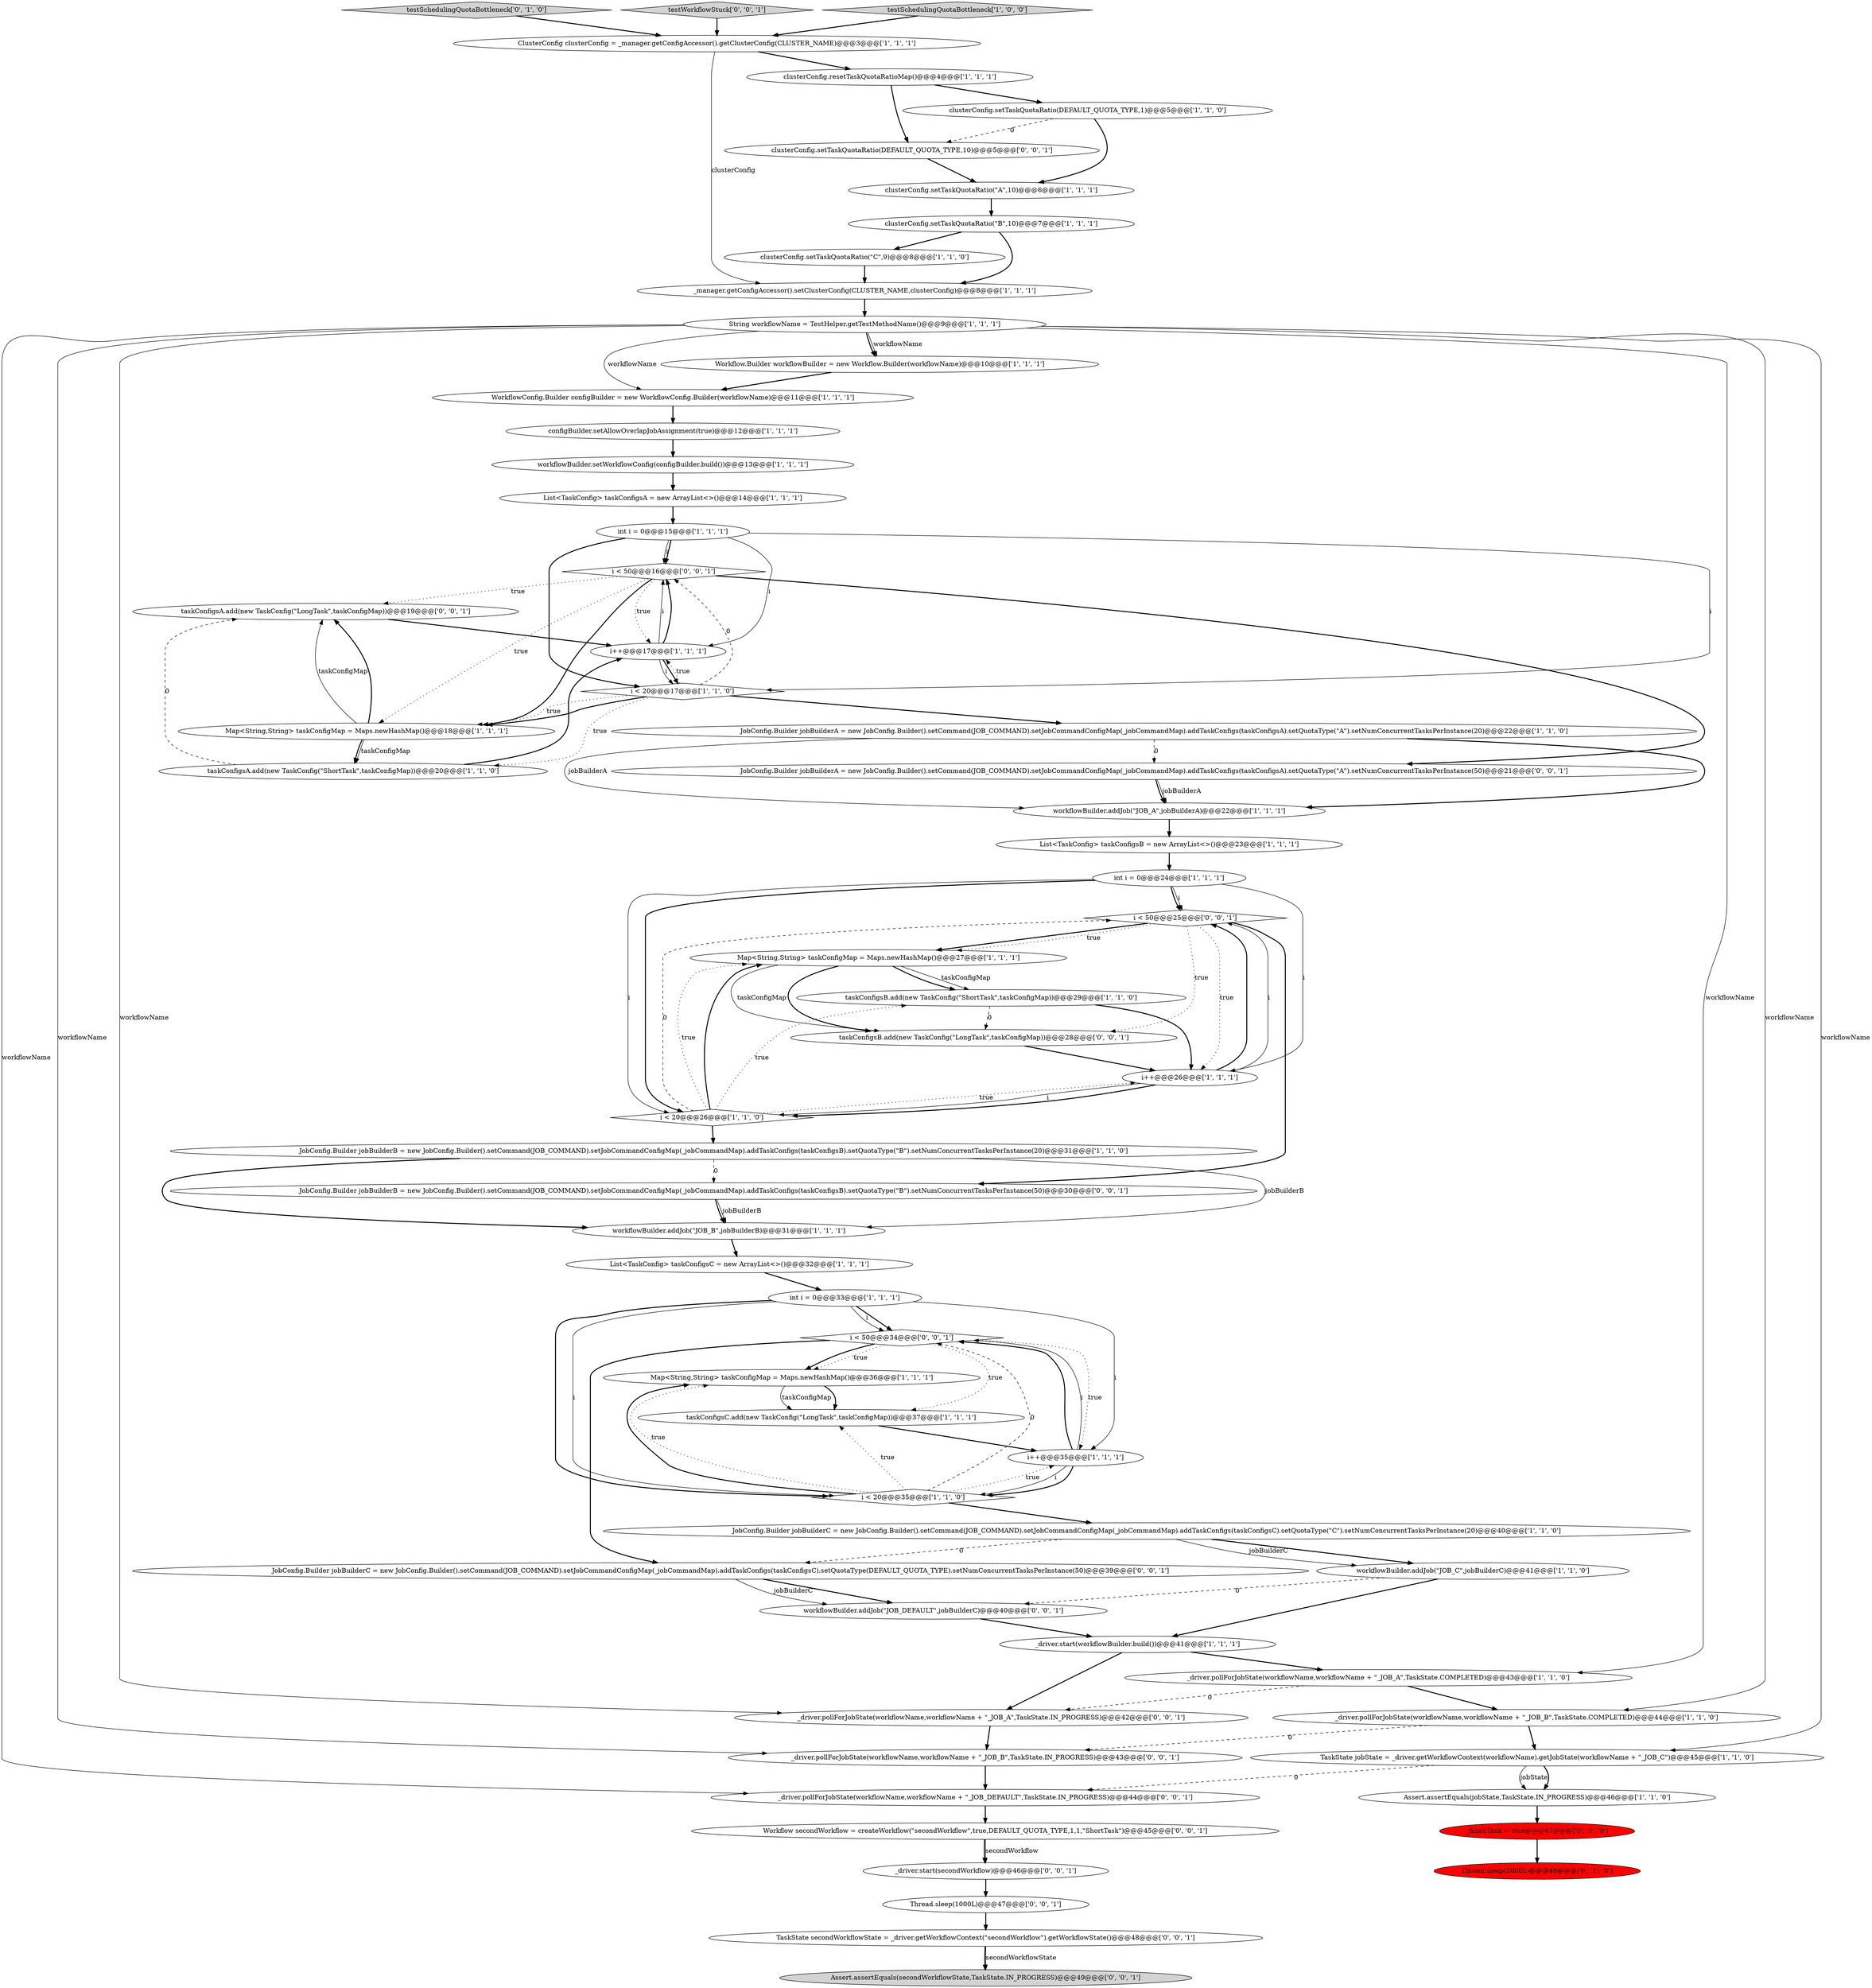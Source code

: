 digraph {
52 [style = filled, label = "_driver.pollForJobState(workflowName,workflowName + \"_JOB_DEFAULT\",TaskState.IN_PROGRESS)@@@44@@@['0', '0', '1']", fillcolor = white, shape = ellipse image = "AAA0AAABBB3BBB"];
62 [style = filled, label = "JobConfig.Builder jobBuilderC = new JobConfig.Builder().setCommand(JOB_COMMAND).setJobCommandConfigMap(_jobCommandMap).addTaskConfigs(taskConfigsC).setQuotaType(DEFAULT_QUOTA_TYPE).setNumConcurrentTasksPerInstance(50)@@@39@@@['0', '0', '1']", fillcolor = white, shape = ellipse image = "AAA0AAABBB3BBB"];
63 [style = filled, label = "i < 50@@@34@@@['0', '0', '1']", fillcolor = white, shape = diamond image = "AAA0AAABBB3BBB"];
42 [style = filled, label = "testSchedulingQuotaBottleneck['0', '1', '0']", fillcolor = lightgray, shape = diamond image = "AAA0AAABBB2BBB"];
15 [style = filled, label = "_manager.getConfigAccessor().setClusterConfig(CLUSTER_NAME,clusterConfig)@@@8@@@['1', '1', '1']", fillcolor = white, shape = ellipse image = "AAA0AAABBB1BBB"];
14 [style = filled, label = "TaskState jobState = _driver.getWorkflowContext(workflowName).getJobState(workflowName + \"_JOB_C\")@@@45@@@['1', '1', '0']", fillcolor = white, shape = ellipse image = "AAA0AAABBB1BBB"];
53 [style = filled, label = "_driver.start(secondWorkflow)@@@46@@@['0', '0', '1']", fillcolor = white, shape = ellipse image = "AAA0AAABBB3BBB"];
50 [style = filled, label = "i < 50@@@25@@@['0', '0', '1']", fillcolor = white, shape = diamond image = "AAA0AAABBB3BBB"];
54 [style = filled, label = "taskConfigsA.add(new TaskConfig(\"LongTask\",taskConfigMap))@@@19@@@['0', '0', '1']", fillcolor = white, shape = ellipse image = "AAA0AAABBB3BBB"];
48 [style = filled, label = "clusterConfig.setTaskQuotaRatio(DEFAULT_QUOTA_TYPE,10)@@@5@@@['0', '0', '1']", fillcolor = white, shape = ellipse image = "AAA0AAABBB3BBB"];
46 [style = filled, label = "testWorkflowStuck['0', '0', '1']", fillcolor = lightgray, shape = diamond image = "AAA0AAABBB3BBB"];
45 [style = filled, label = "workflowBuilder.addJob(\"JOB_DEFAULT\",jobBuilderC)@@@40@@@['0', '0', '1']", fillcolor = white, shape = ellipse image = "AAA0AAABBB3BBB"];
17 [style = filled, label = "JobConfig.Builder jobBuilderC = new JobConfig.Builder().setCommand(JOB_COMMAND).setJobCommandConfigMap(_jobCommandMap).addTaskConfigs(taskConfigsC).setQuotaType(\"C\").setNumConcurrentTasksPerInstance(20)@@@40@@@['1', '1', '0']", fillcolor = white, shape = ellipse image = "AAA0AAABBB1BBB"];
41 [style = filled, label = "testSchedulingQuotaBottleneck['1', '0', '0']", fillcolor = lightgray, shape = diamond image = "AAA0AAABBB1BBB"];
35 [style = filled, label = "i < 20@@@35@@@['1', '1', '0']", fillcolor = white, shape = diamond image = "AAA0AAABBB1BBB"];
44 [style = filled, label = "Thread.sleep(2000L)@@@48@@@['0', '1', '0']", fillcolor = red, shape = ellipse image = "AAA1AAABBB2BBB"];
43 [style = filled, label = "_finishTask = true@@@47@@@['0', '1', '0']", fillcolor = red, shape = ellipse image = "AAA1AAABBB2BBB"];
58 [style = filled, label = "Thread.sleep(1000L)@@@47@@@['0', '0', '1']", fillcolor = white, shape = ellipse image = "AAA0AAABBB3BBB"];
40 [style = filled, label = "JobConfig.Builder jobBuilderB = new JobConfig.Builder().setCommand(JOB_COMMAND).setJobCommandConfigMap(_jobCommandMap).addTaskConfigs(taskConfigsB).setQuotaType(\"B\").setNumConcurrentTasksPerInstance(20)@@@31@@@['1', '1', '0']", fillcolor = white, shape = ellipse image = "AAA0AAABBB1BBB"];
59 [style = filled, label = "i < 50@@@16@@@['0', '0', '1']", fillcolor = white, shape = diamond image = "AAA0AAABBB3BBB"];
47 [style = filled, label = "_driver.pollForJobState(workflowName,workflowName + \"_JOB_A\",TaskState.IN_PROGRESS)@@@42@@@['0', '0', '1']", fillcolor = white, shape = ellipse image = "AAA0AAABBB3BBB"];
29 [style = filled, label = "String workflowName = TestHelper.getTestMethodName()@@@9@@@['1', '1', '1']", fillcolor = white, shape = ellipse image = "AAA0AAABBB1BBB"];
7 [style = filled, label = "clusterConfig.setTaskQuotaRatio(\"B\",10)@@@7@@@['1', '1', '1']", fillcolor = white, shape = ellipse image = "AAA0AAABBB1BBB"];
10 [style = filled, label = "Workflow.Builder workflowBuilder = new Workflow.Builder(workflowName)@@@10@@@['1', '1', '1']", fillcolor = white, shape = ellipse image = "AAA0AAABBB1BBB"];
27 [style = filled, label = "workflowBuilder.addJob(\"JOB_B\",jobBuilderB)@@@31@@@['1', '1', '1']", fillcolor = white, shape = ellipse image = "AAA0AAABBB1BBB"];
24 [style = filled, label = "workflowBuilder.addJob(\"JOB_A\",jobBuilderA)@@@22@@@['1', '1', '1']", fillcolor = white, shape = ellipse image = "AAA0AAABBB1BBB"];
36 [style = filled, label = "workflowBuilder.addJob(\"JOB_C\",jobBuilderC)@@@41@@@['1', '1', '0']", fillcolor = white, shape = ellipse image = "AAA0AAABBB1BBB"];
51 [style = filled, label = "Workflow secondWorkflow = createWorkflow(\"secondWorkflow\",true,DEFAULT_QUOTA_TYPE,1,1,\"ShortTask\")@@@45@@@['0', '0', '1']", fillcolor = white, shape = ellipse image = "AAA0AAABBB3BBB"];
28 [style = filled, label = "clusterConfig.setTaskQuotaRatio(DEFAULT_QUOTA_TYPE,1)@@@5@@@['1', '1', '0']", fillcolor = white, shape = ellipse image = "AAA0AAABBB1BBB"];
31 [style = filled, label = "_driver.start(workflowBuilder.build())@@@41@@@['1', '1', '1']", fillcolor = white, shape = ellipse image = "AAA0AAABBB1BBB"];
39 [style = filled, label = "taskConfigsA.add(new TaskConfig(\"ShortTask\",taskConfigMap))@@@20@@@['1', '1', '0']", fillcolor = white, shape = ellipse image = "AAA0AAABBB1BBB"];
25 [style = filled, label = "Map<String,String> taskConfigMap = Maps.newHashMap()@@@18@@@['1', '1', '1']", fillcolor = white, shape = ellipse image = "AAA0AAABBB1BBB"];
5 [style = filled, label = "i < 20@@@26@@@['1', '1', '0']", fillcolor = white, shape = diamond image = "AAA0AAABBB1BBB"];
56 [style = filled, label = "JobConfig.Builder jobBuilderB = new JobConfig.Builder().setCommand(JOB_COMMAND).setJobCommandConfigMap(_jobCommandMap).addTaskConfigs(taskConfigsB).setQuotaType(\"B\").setNumConcurrentTasksPerInstance(50)@@@30@@@['0', '0', '1']", fillcolor = white, shape = ellipse image = "AAA0AAABBB3BBB"];
4 [style = filled, label = "Map<String,String> taskConfigMap = Maps.newHashMap()@@@27@@@['1', '1', '1']", fillcolor = white, shape = ellipse image = "AAA0AAABBB1BBB"];
18 [style = filled, label = "JobConfig.Builder jobBuilderA = new JobConfig.Builder().setCommand(JOB_COMMAND).setJobCommandConfigMap(_jobCommandMap).addTaskConfigs(taskConfigsA).setQuotaType(\"A\").setNumConcurrentTasksPerInstance(20)@@@22@@@['1', '1', '0']", fillcolor = white, shape = ellipse image = "AAA0AAABBB1BBB"];
3 [style = filled, label = "clusterConfig.resetTaskQuotaRatioMap()@@@4@@@['1', '1', '1']", fillcolor = white, shape = ellipse image = "AAA0AAABBB1BBB"];
55 [style = filled, label = "JobConfig.Builder jobBuilderA = new JobConfig.Builder().setCommand(JOB_COMMAND).setJobCommandConfigMap(_jobCommandMap).addTaskConfigs(taskConfigsA).setQuotaType(\"A\").setNumConcurrentTasksPerInstance(50)@@@21@@@['0', '0', '1']", fillcolor = white, shape = ellipse image = "AAA0AAABBB3BBB"];
61 [style = filled, label = "_driver.pollForJobState(workflowName,workflowName + \"_JOB_B\",TaskState.IN_PROGRESS)@@@43@@@['0', '0', '1']", fillcolor = white, shape = ellipse image = "AAA0AAABBB3BBB"];
22 [style = filled, label = "_driver.pollForJobState(workflowName,workflowName + \"_JOB_B\",TaskState.COMPLETED)@@@44@@@['1', '1', '0']", fillcolor = white, shape = ellipse image = "AAA0AAABBB1BBB"];
26 [style = filled, label = "taskConfigsB.add(new TaskConfig(\"ShortTask\",taskConfigMap))@@@29@@@['1', '1', '0']", fillcolor = white, shape = ellipse image = "AAA0AAABBB1BBB"];
32 [style = filled, label = "Assert.assertEquals(jobState,TaskState.IN_PROGRESS)@@@46@@@['1', '1', '0']", fillcolor = white, shape = ellipse image = "AAA0AAABBB1BBB"];
1 [style = filled, label = "int i = 0@@@15@@@['1', '1', '1']", fillcolor = white, shape = ellipse image = "AAA0AAABBB1BBB"];
30 [style = filled, label = "Map<String,String> taskConfigMap = Maps.newHashMap()@@@36@@@['1', '1', '1']", fillcolor = white, shape = ellipse image = "AAA0AAABBB1BBB"];
60 [style = filled, label = "TaskState secondWorkflowState = _driver.getWorkflowContext(\"secondWorkflow\").getWorkflowState()@@@48@@@['0', '0', '1']", fillcolor = white, shape = ellipse image = "AAA0AAABBB3BBB"];
6 [style = filled, label = "List<TaskConfig> taskConfigsB = new ArrayList<>()@@@23@@@['1', '1', '1']", fillcolor = white, shape = ellipse image = "AAA0AAABBB1BBB"];
38 [style = filled, label = "List<TaskConfig> taskConfigsC = new ArrayList<>()@@@32@@@['1', '1', '1']", fillcolor = white, shape = ellipse image = "AAA0AAABBB1BBB"];
8 [style = filled, label = "int i = 0@@@33@@@['1', '1', '1']", fillcolor = white, shape = ellipse image = "AAA0AAABBB1BBB"];
16 [style = filled, label = "workflowBuilder.setWorkflowConfig(configBuilder.build())@@@13@@@['1', '1', '1']", fillcolor = white, shape = ellipse image = "AAA0AAABBB1BBB"];
33 [style = filled, label = "i++@@@26@@@['1', '1', '1']", fillcolor = white, shape = ellipse image = "AAA0AAABBB1BBB"];
49 [style = filled, label = "taskConfigsB.add(new TaskConfig(\"LongTask\",taskConfigMap))@@@28@@@['0', '0', '1']", fillcolor = white, shape = ellipse image = "AAA0AAABBB3BBB"];
20 [style = filled, label = "ClusterConfig clusterConfig = _manager.getConfigAccessor().getClusterConfig(CLUSTER_NAME)@@@3@@@['1', '1', '1']", fillcolor = white, shape = ellipse image = "AAA0AAABBB1BBB"];
11 [style = filled, label = "WorkflowConfig.Builder configBuilder = new WorkflowConfig.Builder(workflowName)@@@11@@@['1', '1', '1']", fillcolor = white, shape = ellipse image = "AAA0AAABBB1BBB"];
2 [style = filled, label = "i++@@@35@@@['1', '1', '1']", fillcolor = white, shape = ellipse image = "AAA0AAABBB1BBB"];
12 [style = filled, label = "taskConfigsC.add(new TaskConfig(\"LongTask\",taskConfigMap))@@@37@@@['1', '1', '1']", fillcolor = white, shape = ellipse image = "AAA0AAABBB1BBB"];
21 [style = filled, label = "i < 20@@@17@@@['1', '1', '0']", fillcolor = white, shape = diamond image = "AAA0AAABBB1BBB"];
0 [style = filled, label = "clusterConfig.setTaskQuotaRatio(\"A\",10)@@@6@@@['1', '1', '1']", fillcolor = white, shape = ellipse image = "AAA0AAABBB1BBB"];
13 [style = filled, label = "_driver.pollForJobState(workflowName,workflowName + \"_JOB_A\",TaskState.COMPLETED)@@@43@@@['1', '1', '0']", fillcolor = white, shape = ellipse image = "AAA0AAABBB1BBB"];
57 [style = filled, label = "Assert.assertEquals(secondWorkflowState,TaskState.IN_PROGRESS)@@@49@@@['0', '0', '1']", fillcolor = lightgray, shape = ellipse image = "AAA0AAABBB3BBB"];
34 [style = filled, label = "configBuilder.setAllowOverlapJobAssignment(true)@@@12@@@['1', '1', '1']", fillcolor = white, shape = ellipse image = "AAA0AAABBB1BBB"];
9 [style = filled, label = "clusterConfig.setTaskQuotaRatio(\"C\",9)@@@8@@@['1', '1', '0']", fillcolor = white, shape = ellipse image = "AAA0AAABBB1BBB"];
37 [style = filled, label = "int i = 0@@@24@@@['1', '1', '1']", fillcolor = white, shape = ellipse image = "AAA0AAABBB1BBB"];
23 [style = filled, label = "List<TaskConfig> taskConfigsA = new ArrayList<>()@@@14@@@['1', '1', '1']", fillcolor = white, shape = ellipse image = "AAA0AAABBB1BBB"];
19 [style = filled, label = "i++@@@17@@@['1', '1', '1']", fillcolor = white, shape = ellipse image = "AAA0AAABBB1BBB"];
2->35 [style = bold, label=""];
39->19 [style = bold, label=""];
27->38 [style = bold, label=""];
56->27 [style = solid, label="jobBuilderB"];
37->50 [style = solid, label="i"];
8->63 [style = bold, label=""];
56->27 [style = bold, label=""];
63->2 [style = dotted, label="true"];
53->58 [style = bold, label=""];
50->56 [style = bold, label=""];
51->53 [style = bold, label=""];
58->60 [style = bold, label=""];
1->19 [style = solid, label="i"];
21->59 [style = dashed, label="0"];
45->31 [style = bold, label=""];
35->12 [style = dotted, label="true"];
26->49 [style = dashed, label="0"];
41->20 [style = bold, label=""];
14->32 [style = solid, label="jobState"];
54->19 [style = bold, label=""];
21->18 [style = bold, label=""];
37->33 [style = solid, label="i"];
18->55 [style = dashed, label="0"];
37->5 [style = bold, label=""];
7->9 [style = bold, label=""];
28->0 [style = bold, label=""];
17->36 [style = bold, label=""];
12->2 [style = bold, label=""];
25->54 [style = solid, label="taskConfigMap"];
8->35 [style = solid, label="i"];
17->62 [style = dashed, label="0"];
63->30 [style = dotted, label="true"];
35->2 [style = dotted, label="true"];
1->21 [style = bold, label=""];
8->63 [style = solid, label="i"];
2->63 [style = bold, label=""];
37->5 [style = solid, label="i"];
21->39 [style = dotted, label="true"];
50->33 [style = dotted, label="true"];
13->22 [style = bold, label=""];
43->44 [style = bold, label=""];
35->63 [style = dashed, label="0"];
8->2 [style = solid, label="i"];
10->11 [style = bold, label=""];
59->19 [style = dotted, label="true"];
29->10 [style = solid, label="workflowName"];
29->61 [style = solid, label="workflowName"];
29->11 [style = solid, label="workflowName"];
40->27 [style = solid, label="jobBuilderB"];
36->31 [style = bold, label=""];
61->52 [style = bold, label=""];
62->45 [style = bold, label=""];
20->3 [style = bold, label=""];
5->33 [style = dotted, label="true"];
21->25 [style = bold, label=""];
29->14 [style = solid, label="workflowName"];
63->12 [style = dotted, label="true"];
33->50 [style = bold, label=""];
35->30 [style = dotted, label="true"];
5->4 [style = dotted, label="true"];
0->7 [style = bold, label=""];
29->52 [style = solid, label="workflowName"];
60->57 [style = bold, label=""];
63->62 [style = bold, label=""];
35->17 [style = bold, label=""];
1->59 [style = bold, label=""];
59->55 [style = bold, label=""];
5->26 [style = dotted, label="true"];
46->20 [style = bold, label=""];
31->47 [style = bold, label=""];
52->51 [style = bold, label=""];
22->14 [style = bold, label=""];
15->29 [style = bold, label=""];
36->45 [style = dashed, label="0"];
51->53 [style = solid, label="secondWorkflow"];
50->49 [style = dotted, label="true"];
19->59 [style = solid, label="i"];
33->50 [style = solid, label="i"];
18->24 [style = bold, label=""];
17->36 [style = solid, label="jobBuilderC"];
2->63 [style = solid, label="i"];
59->25 [style = bold, label=""];
25->39 [style = bold, label=""];
31->13 [style = bold, label=""];
47->61 [style = bold, label=""];
50->4 [style = bold, label=""];
16->23 [style = bold, label=""];
33->5 [style = bold, label=""];
19->59 [style = bold, label=""];
8->35 [style = bold, label=""];
33->5 [style = solid, label="i"];
6->37 [style = bold, label=""];
21->25 [style = dotted, label="true"];
14->52 [style = dashed, label="0"];
3->28 [style = bold, label=""];
30->12 [style = bold, label=""];
18->24 [style = solid, label="jobBuilderA"];
60->57 [style = solid, label="secondWorkflowState"];
40->27 [style = bold, label=""];
34->16 [style = bold, label=""];
62->45 [style = solid, label="jobBuilderC"];
5->4 [style = bold, label=""];
1->59 [style = solid, label="i"];
1->21 [style = solid, label="i"];
29->10 [style = bold, label=""];
7->15 [style = bold, label=""];
38->8 [style = bold, label=""];
5->40 [style = bold, label=""];
14->32 [style = bold, label=""];
59->25 [style = dotted, label="true"];
35->30 [style = bold, label=""];
25->54 [style = bold, label=""];
22->61 [style = dashed, label="0"];
19->21 [style = bold, label=""];
4->26 [style = solid, label="taskConfigMap"];
29->22 [style = solid, label="workflowName"];
2->35 [style = solid, label="i"];
50->4 [style = dotted, label="true"];
5->50 [style = dashed, label="0"];
39->54 [style = dashed, label="0"];
30->12 [style = solid, label="taskConfigMap"];
29->13 [style = solid, label="workflowName"];
20->15 [style = solid, label="clusterConfig"];
29->47 [style = solid, label="workflowName"];
42->20 [style = bold, label=""];
55->24 [style = bold, label=""];
4->26 [style = bold, label=""];
40->56 [style = dashed, label="0"];
32->43 [style = bold, label=""];
63->30 [style = bold, label=""];
48->0 [style = bold, label=""];
59->54 [style = dotted, label="true"];
55->24 [style = solid, label="jobBuilderA"];
11->34 [style = bold, label=""];
3->48 [style = bold, label=""];
28->48 [style = dashed, label="0"];
19->21 [style = solid, label="i"];
4->49 [style = bold, label=""];
4->49 [style = solid, label="taskConfigMap"];
9->15 [style = bold, label=""];
21->19 [style = dotted, label="true"];
49->33 [style = bold, label=""];
23->1 [style = bold, label=""];
13->47 [style = dashed, label="0"];
24->6 [style = bold, label=""];
26->33 [style = bold, label=""];
25->39 [style = solid, label="taskConfigMap"];
37->50 [style = bold, label=""];
}
